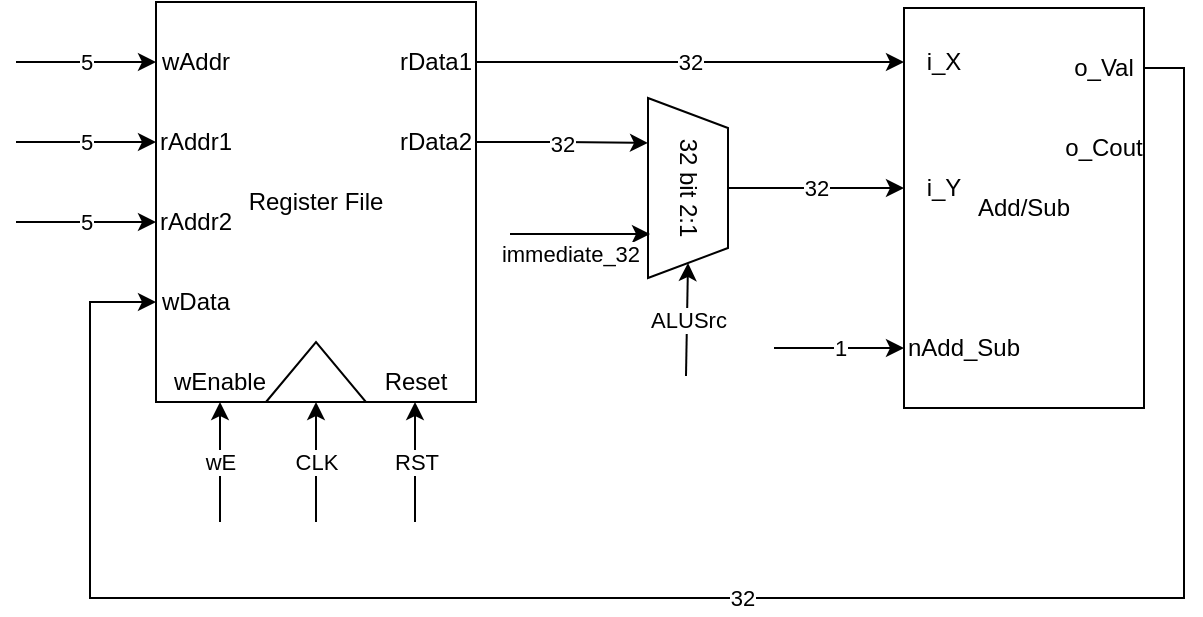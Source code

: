 <mxfile version="13.6.9" type="device"><diagram id="re3XoyQY4I1V-poeNZ-n" name="Page-1"><mxGraphModel dx="700" dy="689" grid="0" gridSize="10" guides="1" tooltips="1" connect="1" arrows="1" fold="1" page="1" pageScale="1" pageWidth="850" pageHeight="1100" math="0" shadow="0"><root><mxCell id="0"/><mxCell id="1" parent="0"/><mxCell id="Ah0cYuZM0fcPhJ84XIv1-4" value="Register File" style="rounded=0;whiteSpace=wrap;html=1;" vertex="1" parent="1"><mxGeometry x="273" y="383" width="160" height="200" as="geometry"/></mxCell><mxCell id="Ah0cYuZM0fcPhJ84XIv1-41" value="32" style="edgeStyle=orthogonalEdgeStyle;rounded=0;orthogonalLoop=1;jettySize=auto;html=1;exitX=1;exitY=0.5;exitDx=0;exitDy=0;entryX=0.25;entryY=1;entryDx=0;entryDy=0;" edge="1" parent="1" source="Ah0cYuZM0fcPhJ84XIv1-5" target="Ah0cYuZM0fcPhJ84XIv1-22"><mxGeometry relative="1" as="geometry"/></mxCell><mxCell id="Ah0cYuZM0fcPhJ84XIv1-5" value="rData2" style="text;html=1;strokeColor=none;fillColor=none;align=center;verticalAlign=middle;whiteSpace=wrap;rounded=0;" vertex="1" parent="1"><mxGeometry x="393" y="443" width="40" height="20" as="geometry"/></mxCell><mxCell id="Ah0cYuZM0fcPhJ84XIv1-40" value="32" style="edgeStyle=orthogonalEdgeStyle;rounded=0;orthogonalLoop=1;jettySize=auto;html=1;exitX=1;exitY=0.5;exitDx=0;exitDy=0;entryX=0;entryY=0.5;entryDx=0;entryDy=0;" edge="1" parent="1" source="Ah0cYuZM0fcPhJ84XIv1-6" target="Ah0cYuZM0fcPhJ84XIv1-17"><mxGeometry relative="1" as="geometry"/></mxCell><mxCell id="Ah0cYuZM0fcPhJ84XIv1-6" value="rData1" style="text;html=1;strokeColor=none;fillColor=none;align=center;verticalAlign=middle;whiteSpace=wrap;rounded=0;" vertex="1" parent="1"><mxGeometry x="393" y="403" width="40" height="20" as="geometry"/></mxCell><mxCell id="Ah0cYuZM0fcPhJ84XIv1-7" value="wEnable" style="text;html=1;strokeColor=none;fillColor=none;align=center;verticalAlign=middle;whiteSpace=wrap;rounded=0;" vertex="1" parent="1"><mxGeometry x="285" y="563" width="40" height="20" as="geometry"/></mxCell><mxCell id="Ah0cYuZM0fcPhJ84XIv1-8" value="wData" style="text;html=1;strokeColor=none;fillColor=none;align=center;verticalAlign=middle;whiteSpace=wrap;rounded=0;" vertex="1" parent="1"><mxGeometry x="273" y="523" width="40" height="20" as="geometry"/></mxCell><mxCell id="Ah0cYuZM0fcPhJ84XIv1-9" value="rAddr2" style="text;html=1;strokeColor=none;fillColor=none;align=center;verticalAlign=middle;whiteSpace=wrap;rounded=0;" vertex="1" parent="1"><mxGeometry x="273" y="483" width="40" height="20" as="geometry"/></mxCell><mxCell id="Ah0cYuZM0fcPhJ84XIv1-10" value="rAddr1" style="text;html=1;strokeColor=none;fillColor=none;align=center;verticalAlign=middle;whiteSpace=wrap;rounded=0;" vertex="1" parent="1"><mxGeometry x="273" y="443" width="40" height="20" as="geometry"/></mxCell><mxCell id="Ah0cYuZM0fcPhJ84XIv1-11" value="wAddr" style="text;html=1;strokeColor=none;fillColor=none;align=center;verticalAlign=middle;whiteSpace=wrap;rounded=0;" vertex="1" parent="1"><mxGeometry x="273" y="403" width="40" height="20" as="geometry"/></mxCell><mxCell id="Ah0cYuZM0fcPhJ84XIv1-12" value="" style="triangle;whiteSpace=wrap;html=1;rotation=-180;direction=south;" vertex="1" parent="1"><mxGeometry x="328" y="553" width="50" height="30" as="geometry"/></mxCell><mxCell id="Ah0cYuZM0fcPhJ84XIv1-15" value="Reset" style="text;html=1;strokeColor=none;fillColor=none;align=center;verticalAlign=middle;whiteSpace=wrap;rounded=0;" vertex="1" parent="1"><mxGeometry x="383" y="563" width="40" height="20" as="geometry"/></mxCell><mxCell id="Ah0cYuZM0fcPhJ84XIv1-16" value="Add/Sub" style="rounded=0;whiteSpace=wrap;html=1;" vertex="1" parent="1"><mxGeometry x="647" y="386" width="120" height="200" as="geometry"/></mxCell><mxCell id="Ah0cYuZM0fcPhJ84XIv1-17" value="i_X" style="text;html=1;strokeColor=none;fillColor=none;align=center;verticalAlign=middle;whiteSpace=wrap;rounded=0;" vertex="1" parent="1"><mxGeometry x="647" y="403" width="40" height="20" as="geometry"/></mxCell><mxCell id="Ah0cYuZM0fcPhJ84XIv1-18" value="i_Y" style="text;html=1;strokeColor=none;fillColor=none;align=center;verticalAlign=middle;whiteSpace=wrap;rounded=0;" vertex="1" parent="1"><mxGeometry x="647" y="466" width="40" height="20" as="geometry"/></mxCell><mxCell id="Ah0cYuZM0fcPhJ84XIv1-19" value="nAdd_Sub" style="text;html=1;strokeColor=none;fillColor=none;align=center;verticalAlign=middle;whiteSpace=wrap;rounded=0;" vertex="1" parent="1"><mxGeometry x="657" y="546" width="40" height="20" as="geometry"/></mxCell><mxCell id="Ah0cYuZM0fcPhJ84XIv1-39" value="32" style="edgeStyle=orthogonalEdgeStyle;rounded=0;orthogonalLoop=1;jettySize=auto;html=1;exitX=1;exitY=0.5;exitDx=0;exitDy=0;entryX=0;entryY=0.75;entryDx=0;entryDy=0;" edge="1" parent="1" source="Ah0cYuZM0fcPhJ84XIv1-20" target="Ah0cYuZM0fcPhJ84XIv1-4"><mxGeometry relative="1" as="geometry"><Array as="points"><mxPoint x="787" y="416"/><mxPoint x="787" y="681"/><mxPoint x="240" y="681"/><mxPoint x="240" y="533"/></Array></mxGeometry></mxCell><mxCell id="Ah0cYuZM0fcPhJ84XIv1-20" value="o_Val" style="text;html=1;strokeColor=none;fillColor=none;align=center;verticalAlign=middle;whiteSpace=wrap;rounded=0;" vertex="1" parent="1"><mxGeometry x="727" y="406" width="40" height="20" as="geometry"/></mxCell><mxCell id="Ah0cYuZM0fcPhJ84XIv1-21" value="o_Cout" style="text;html=1;strokeColor=none;fillColor=none;align=center;verticalAlign=middle;whiteSpace=wrap;rounded=0;" vertex="1" parent="1"><mxGeometry x="727" y="446" width="40" height="20" as="geometry"/></mxCell><mxCell id="Ah0cYuZM0fcPhJ84XIv1-42" value="32" style="edgeStyle=orthogonalEdgeStyle;rounded=0;orthogonalLoop=1;jettySize=auto;html=1;exitX=0.5;exitY=0;exitDx=0;exitDy=0;entryX=0;entryY=0.5;entryDx=0;entryDy=0;" edge="1" parent="1" source="Ah0cYuZM0fcPhJ84XIv1-22" target="Ah0cYuZM0fcPhJ84XIv1-18"><mxGeometry relative="1" as="geometry"/></mxCell><mxCell id="Ah0cYuZM0fcPhJ84XIv1-22" value="32 bit 2:1" style="shape=trapezoid;perimeter=trapezoidPerimeter;whiteSpace=wrap;html=1;fixedSize=1;rotation=90;size=15;" vertex="1" parent="1"><mxGeometry x="494" y="456" width="90" height="40" as="geometry"/></mxCell><mxCell id="Ah0cYuZM0fcPhJ84XIv1-26" value="5" style="endArrow=classic;html=1;" edge="1" parent="1"><mxGeometry width="50" height="50" relative="1" as="geometry"><mxPoint x="203" y="413" as="sourcePoint"/><mxPoint x="273" y="413" as="targetPoint"/></mxGeometry></mxCell><mxCell id="Ah0cYuZM0fcPhJ84XIv1-27" value="5" style="endArrow=classic;html=1;" edge="1" parent="1"><mxGeometry width="50" height="50" relative="1" as="geometry"><mxPoint x="203" y="453" as="sourcePoint"/><mxPoint x="273" y="453" as="targetPoint"/></mxGeometry></mxCell><mxCell id="Ah0cYuZM0fcPhJ84XIv1-28" value="5" style="endArrow=classic;html=1;" edge="1" parent="1"><mxGeometry width="50" height="50" relative="1" as="geometry"><mxPoint x="203" y="493" as="sourcePoint"/><mxPoint x="273" y="493" as="targetPoint"/></mxGeometry></mxCell><mxCell id="Ah0cYuZM0fcPhJ84XIv1-29" value="CLK" style="endArrow=classic;html=1;" edge="1" parent="1"><mxGeometry width="50" height="50" relative="1" as="geometry"><mxPoint x="353" y="643" as="sourcePoint"/><mxPoint x="353" y="583" as="targetPoint"/></mxGeometry></mxCell><mxCell id="Ah0cYuZM0fcPhJ84XIv1-31" value="immediate_32" style="endArrow=classic;html=1;" edge="1" parent="1"><mxGeometry x="-0.143" y="-10" width="50" height="50" relative="1" as="geometry"><mxPoint x="450" y="499" as="sourcePoint"/><mxPoint x="520" y="499" as="targetPoint"/><mxPoint as="offset"/></mxGeometry></mxCell><mxCell id="Ah0cYuZM0fcPhJ84XIv1-33" value="wE" style="endArrow=classic;html=1;entryX=0.5;entryY=1;entryDx=0;entryDy=0;" edge="1" parent="1" target="Ah0cYuZM0fcPhJ84XIv1-7"><mxGeometry width="50" height="50" relative="1" as="geometry"><mxPoint x="305" y="643" as="sourcePoint"/><mxPoint x="303" y="588" as="targetPoint"/></mxGeometry></mxCell><mxCell id="Ah0cYuZM0fcPhJ84XIv1-34" value="RST" style="endArrow=classic;html=1;entryX=0.5;entryY=1;entryDx=0;entryDy=0;" edge="1" parent="1"><mxGeometry width="50" height="50" relative="1" as="geometry"><mxPoint x="402.5" y="643" as="sourcePoint"/><mxPoint x="402.5" y="583" as="targetPoint"/></mxGeometry></mxCell><mxCell id="Ah0cYuZM0fcPhJ84XIv1-35" value="ALUSrc" style="endArrow=classic;html=1;entryX=1;entryY=0.5;entryDx=0;entryDy=0;" edge="1" parent="1" target="Ah0cYuZM0fcPhJ84XIv1-22"><mxGeometry width="50" height="50" relative="1" as="geometry"><mxPoint x="538" y="570" as="sourcePoint"/><mxPoint x="541" y="540" as="targetPoint"/></mxGeometry></mxCell><mxCell id="Ah0cYuZM0fcPhJ84XIv1-36" value="1" style="endArrow=classic;html=1;" edge="1" parent="1"><mxGeometry width="50" height="50" relative="1" as="geometry"><mxPoint x="582" y="556" as="sourcePoint"/><mxPoint x="647" y="556" as="targetPoint"/></mxGeometry></mxCell></root></mxGraphModel></diagram></mxfile>